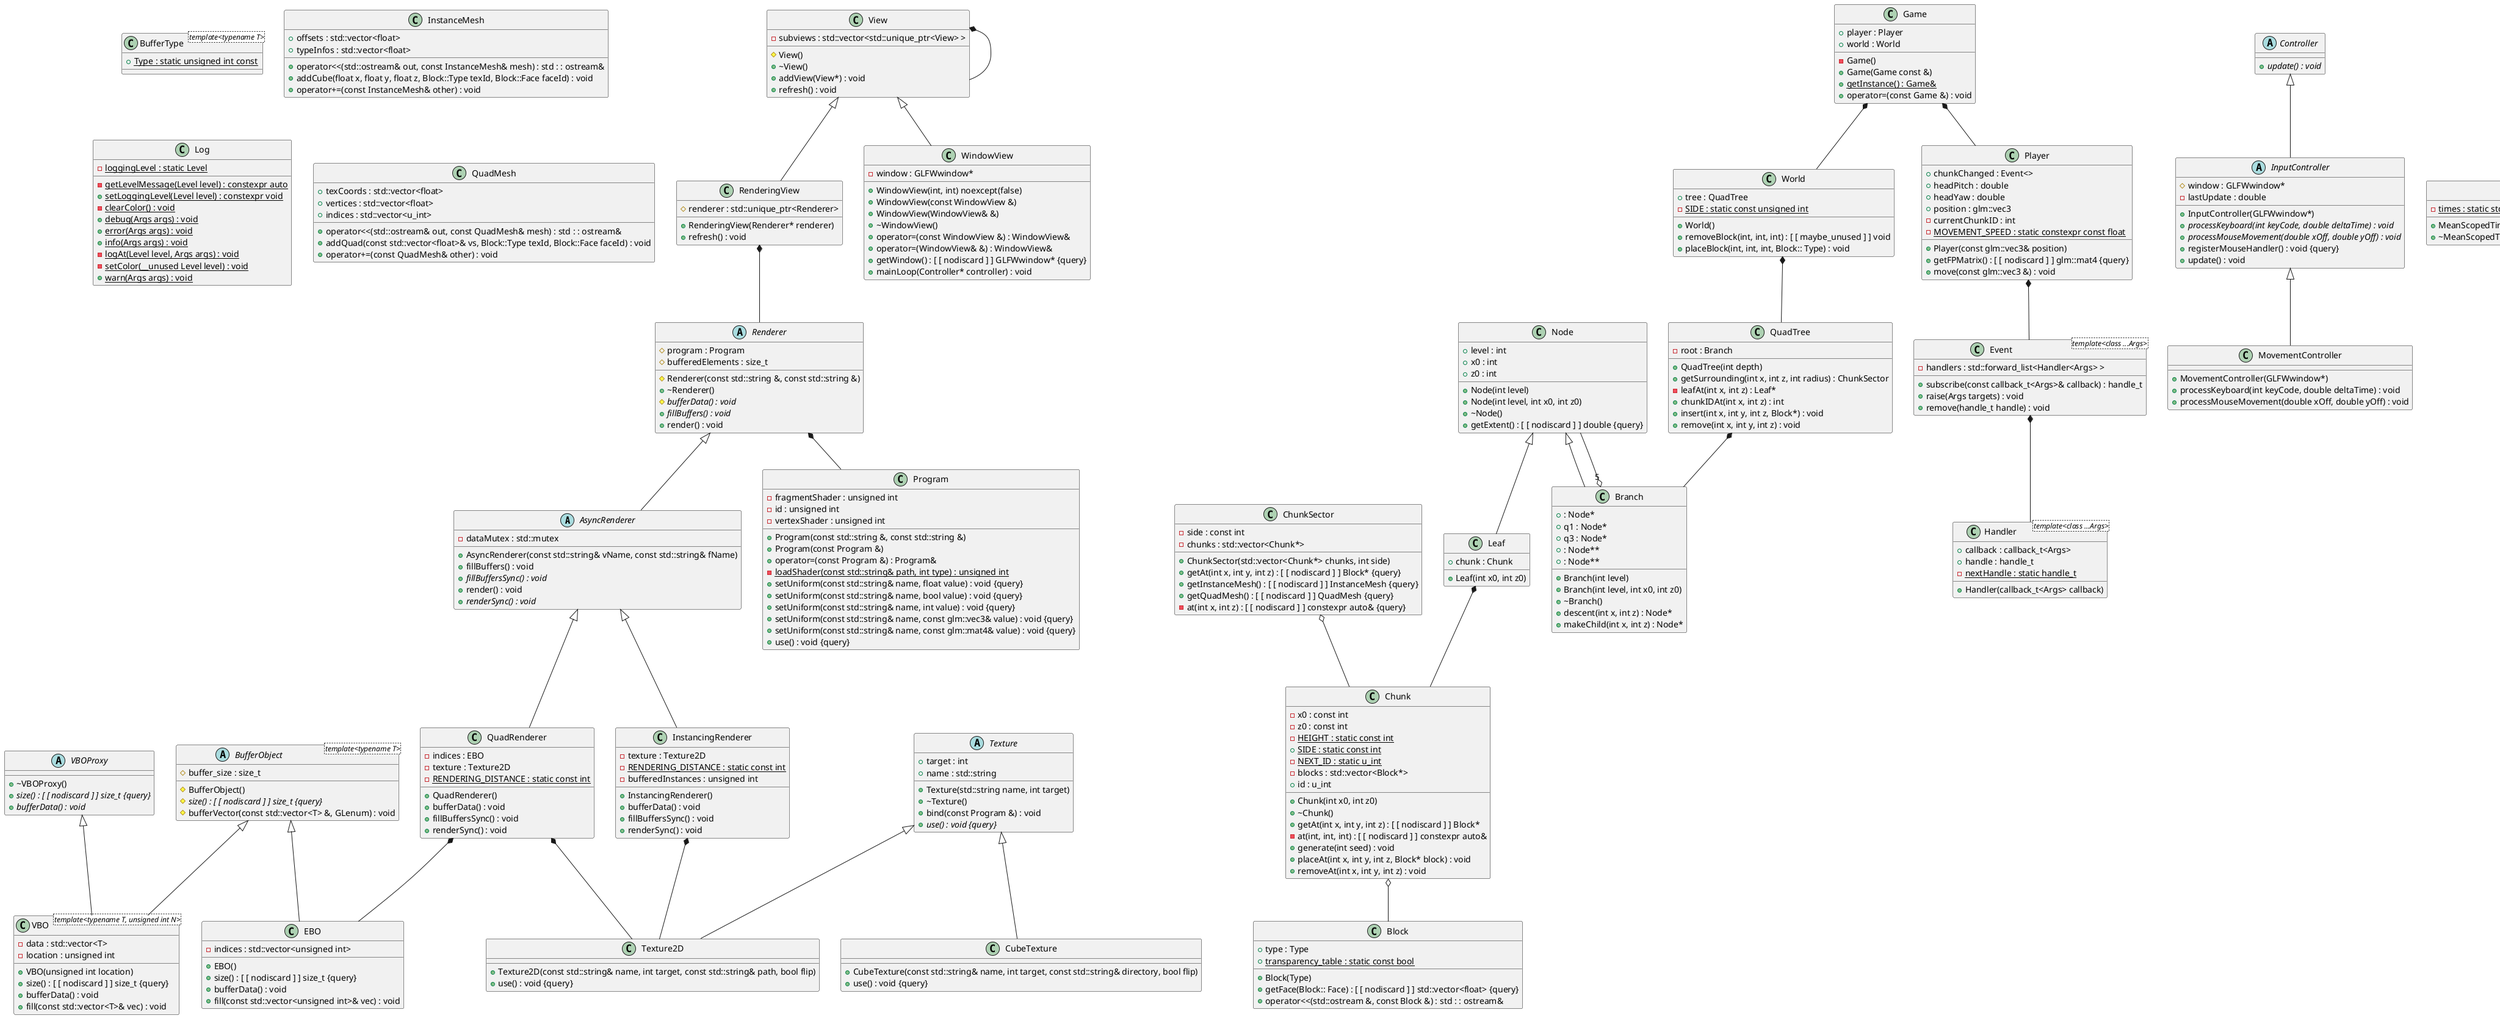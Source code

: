 @startuml





/' Objects '/

abstract class AsyncRenderer {
	+AsyncRenderer(const std::string& vName, const std::string& fName)
	-dataMutex : std::mutex
	+fillBuffers() : void
	+{abstract} fillBuffersSync() : void
	+render() : void
	+{abstract} renderSync() : void
}


class Block {
	+Block(Type)
	+type : Type
	+getFace(Block:: Face) : [ [ nodiscard ] ] std::vector<float> {query}
	+{static} transparency_table : static const bool
	+operator<<(std::ostream &, const Block &) : std : : ostream&
}


class Branch {
	+Branch(int level)
	+Branch(int level, int x0, int z0)
	+~Branch()
	+ : Node*
	+descent(int x, int z) : Node*
	+makeChild(int x, int z) : Node*
	+q1 : Node*
	+q3 : Node*
	+ : Node**
	+ : Node**
}


abstract class BufferObject <template<typename T>> {
	#BufferObject()
	#{abstract} size() : [ [ nodiscard ] ] size_t {query}
	#buffer_size : size_t
	#bufferVector(const std::vector<T> &, GLenum) : void
}


class BufferType <template<typename T>> {
	+{static} Type : static unsigned int const
}


class Chunk {
	+Chunk(int x0, int z0)
	+~Chunk()
	+getAt(int x, int y, int z) : [ [ nodiscard ] ] Block*
	-at(int, int, int) : [ [ nodiscard ] ] constexpr auto&
	-x0 : const int
	-z0 : const int
	-{static} HEIGHT : static const int
	+{static} SIDE : static const int
	-{static} NEXT_ID : static u_int
	-blocks : std::vector<Block*>
	+id : u_int
	+generate(int seed) : void
	+placeAt(int x, int y, int z, Block* block) : void
	+removeAt(int x, int y, int z) : void
}


class ChunkSector {
	+ChunkSector(std::vector<Chunk*> chunks, int side)
	+getAt(int x, int y, int z) : [ [ nodiscard ] ] Block* {query}
	+getInstanceMesh() : [ [ nodiscard ] ] InstanceMesh {query}
	+getQuadMesh() : [ [ nodiscard ] ] QuadMesh {query}
	-at(int x, int z) : [ [ nodiscard ] ] constexpr auto& {query}
	-side : const int
	-chunks : std::vector<Chunk*>
}


abstract class Controller {
	+{abstract} update() : void
}


class CubeTexture {
	+CubeTexture(const std::string& name, int target, const std::string& directory, bool flip)
	+use() : void {query}
}


class EBO {
	+EBO()
	+size() : [ [ nodiscard ] ] size_t {query}
	-indices : std::vector<unsigned int>
	+bufferData() : void
	+fill(const std::vector<unsigned int>& vec) : void
}


class Event <template<class ...Args>> {
	+subscribe(const callback_t<Args>& callback) : handle_t
	-handlers : std::forward_list<Handler<Args> >
	+raise(Args targets) : void
	+remove(handle_t handle) : void
}


class Game {
	-Game()
	+Game(Game const &)
	+{static} getInstance() : Game&
	+player : Player
	+world : World
	+operator=(const Game &) : void
}


class Handler <template<class ...Args>> {
	+Handler(callback_t<Args> callback)
	+callback : callback_t<Args>
	+handle : handle_t
	-{static} nextHandle : static handle_t
}


abstract class InputController {
	+InputController(GLFWwindow*)
	#window : GLFWwindow*
	-lastUpdate : double
	+{abstract} processKeyboard(int keyCode, double deltaTime) : void
	+{abstract} processMouseMovement(double xOff, double yOff) : void
	+registerMouseHandler() : void {query}
	+update() : void
}


class InstanceMesh {
	+operator<<(std::ostream& out, const InstanceMesh& mesh) : std : : ostream&
	+offsets : std::vector<float>
	+typeInfos : std::vector<float>
	+addCube(float x, float y, float z, Block::Type texId, Block::Face faceId) : void
	+operator+=(const InstanceMesh& other) : void
}


class InstancingRenderer {
	+InstancingRenderer()
	-texture : Texture2D
	-{static} RENDERING_DISTANCE : static const int
	-bufferedInstances : unsigned int
	+bufferData() : void
	+fillBuffersSync() : void
	+renderSync() : void
}


class Leaf {
	+Leaf(int x0, int z0)
	+chunk : Chunk
}


class Log {
	-{static} getLevelMessage(Level level) : constexpr auto
	+{static} setLoggingLevel(Level level) : constexpr void
	-{static} loggingLevel : static Level
	-{static} clearColor() : void
	+{static} debug(Args args) : void
	+{static} error(Args args) : void
	+{static} info(Args args) : void
	-{static} logAt(Level level, Args args) : void
	-{static} setColor(__unused Level level) : void
	+{static} warn(Args args) : void
}


class MeanScopedTimer {
	+MeanScopedTimer(const std::string& message)
	+~MeanScopedTimer()
	-{static} times : static std::map<std::string, std::pair<double, double> >
}


class MovementController {
	+MovementController(GLFWwindow*)
	+processKeyboard(int keyCode, double deltaTime) : void
	+processMouseMovement(double xOff, double yOff) : void
}


class Node {
	+Node(int level)
	+Node(int level, int x0, int z0)
	+~Node()
	+getExtent() : [ [ nodiscard ] ] double {query}
	+level : int
	+x0 : int
	+z0 : int
}


class Player {
	+Player(const glm::vec3& position)
	+chunkChanged : Event<>
	+getFPMatrix() : [ [ nodiscard ] ] glm::mat4 {query}
	+headPitch : double
	+headYaw : double
	+position : glm::vec3
	-currentChunkID : int
	-{static} MOVEMENT_SPEED : static constexpr const float
	+move(const glm::vec3 &) : void
}


class Program {
	+Program(const std::string &, const std::string &)
	+Program(const Program &)
	+operator=(const Program &) : Program&
	-fragmentShader : unsigned int
	-id : unsigned int
	-{static} loadShader(const std::string& path, int type) : unsigned int
	-vertexShader : unsigned int
	+setUniform(const std::string& name, float value) : void {query}
	+setUniform(const std::string& name, bool value) : void {query}
	+setUniform(const std::string& name, int value) : void {query}
	+setUniform(const std::string& name, const glm::vec3& value) : void {query}
	+setUniform(const std::string& name, const glm::mat4& value) : void {query}
	+use() : void {query}
}


class QuadMesh {
	+operator<<(std::ostream& out, const QuadMesh& mesh) : std : : ostream&
	+texCoords : std::vector<float>
	+vertices : std::vector<float>
	+indices : std::vector<u_int>
	+addQuad(const std::vector<float>& vs, Block::Type texId, Block::Face faceId) : void
	+operator+=(const QuadMesh& other) : void
}


class QuadRenderer {
	+QuadRenderer()
	-indices : EBO
	-texture : Texture2D
	-{static} RENDERING_DISTANCE : static const int
	+bufferData() : void
	+fillBuffersSync() : void
	+renderSync() : void
}


class QuadTree {
	+QuadTree(int depth)
	-root : Branch
	+getSurrounding(int x, int z, int radius) : ChunkSector
	-leafAt(int x, int z) : Leaf*
	+chunkIDAt(int x, int z) : int
	+insert(int x, int y, int z, Block*) : void
	+remove(int x, int y, int z) : void
}


abstract class Renderer {
	#Renderer(const std::string &, const std::string &)
	+~Renderer()
	#program : Program
	#bufferedElements : size_t
	#{abstract} bufferData() : void
	+{abstract} fillBuffers() : void
	+render() : void
}


class RenderingView {
	+RenderingView(Renderer* renderer)
	#renderer : std::unique_ptr<Renderer>
	+refresh() : void
}


class ScopedTimer {
	+ScopedTimer(const std::string& message)
	+~ScopedTimer()
}


abstract class Texture {
	+Texture(std::string name, int target)
	+~Texture()
	+target : int
	+name : std::string
	+bind(const Program &) : void
	+{abstract} use() : void {query}
}


class Texture2D {
	+Texture2D(const std::string& name, int target, const std::string& path, bool flip)
	+use() : void {query}
}


class Timer {
	+Timer(std::string message)
	#start : std::chrono::steady_clock::time_point
	#message : std::string
}


class VBO <template<typename T, unsigned int N>> {
	+VBO(unsigned int location)
	+size() : [ [ nodiscard ] ] size_t {query}
	-data : std::vector<T>
	-location : unsigned int
	+bufferData() : void
	+fill(const std::vector<T>& vec) : void
}


abstract class VBOProxy {
	+~VBOProxy()
	+{abstract} size() : [ [ nodiscard ] ] size_t {query}
	+{abstract} bufferData() : void
}


class View {
	#View()
	+~View()
	-subviews : std::vector<std::unique_ptr<View> >
	+addView(View*) : void
	+refresh() : void
}


class WindowView {
	+WindowView(int, int) noexcept(false)
	+WindowView(const WindowView &)
	+WindowView(WindowView& &)
	+~WindowView()
	-window : GLFWwindow*
	+operator=(const WindowView &) : WindowView&
	+operator=(WindowView& &) : WindowView&
	+getWindow() : [ [ nodiscard ] ] GLFWwindow* {query}
	+mainLoop(Controller* controller) : void
}


class World {
	+World()
	+tree : QuadTree
	+removeBlock(int, int, int) : [ [ maybe_unused ] ] void
	-{static} SIDE : static const unsigned int
	+placeBlock(int, int, int, Block:: Type) : void
}





/' Inheritance relationships '/

AsyncRenderer <|-- InstancingRenderer


AsyncRenderer <|-- QuadRenderer


BufferObject <|-- EBO


BufferObject <|-- VBO


Controller <|-- InputController


InputController <|-- MovementController


Node <|-- Branch


Node <|-- Leaf


Renderer <|-- AsyncRenderer


Texture <|-- CubeTexture


Texture <|-- Texture2D


Timer <|-- MeanScopedTimer


Timer <|-- ScopedTimer


VBOProxy <|-- VBO


View <|-- RenderingView


View <|-- WindowView





/' Aggregation relationships '/

Branch "5" o-- Node


Chunk o-- Block


ChunkSector o-- Chunk


Event *-- Handler


Game *-- Player


Game *-- World


InstancingRenderer *-- Texture2D


Leaf *-- Chunk


Player *-- Event


QuadRenderer *-- EBO


QuadRenderer *-- Texture2D


QuadTree *-- Branch


Renderer *-- Program


RenderingView *-- Renderer


View *-- View


World *-- QuadTree





@enduml
